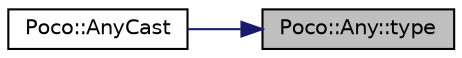digraph "Poco::Any::type"
{
 // LATEX_PDF_SIZE
  edge [fontname="Helvetica",fontsize="10",labelfontname="Helvetica",labelfontsize="10"];
  node [fontname="Helvetica",fontsize="10",shape=record];
  rankdir="RL";
  Node1 [label="Poco::Any::type",height=0.2,width=0.4,color="black", fillcolor="grey75", style="filled", fontcolor="black",tooltip=" "];
  Node1 -> Node2 [dir="back",color="midnightblue",fontsize="10",style="solid",fontname="Helvetica"];
  Node2 [label="Poco::AnyCast",height=0.2,width=0.4,color="black", fillcolor="white", style="filled",URL="$namespacePoco.html#a0d079c3d2c96bc6db238f3444afe3cb4",tooltip=" "];
}
